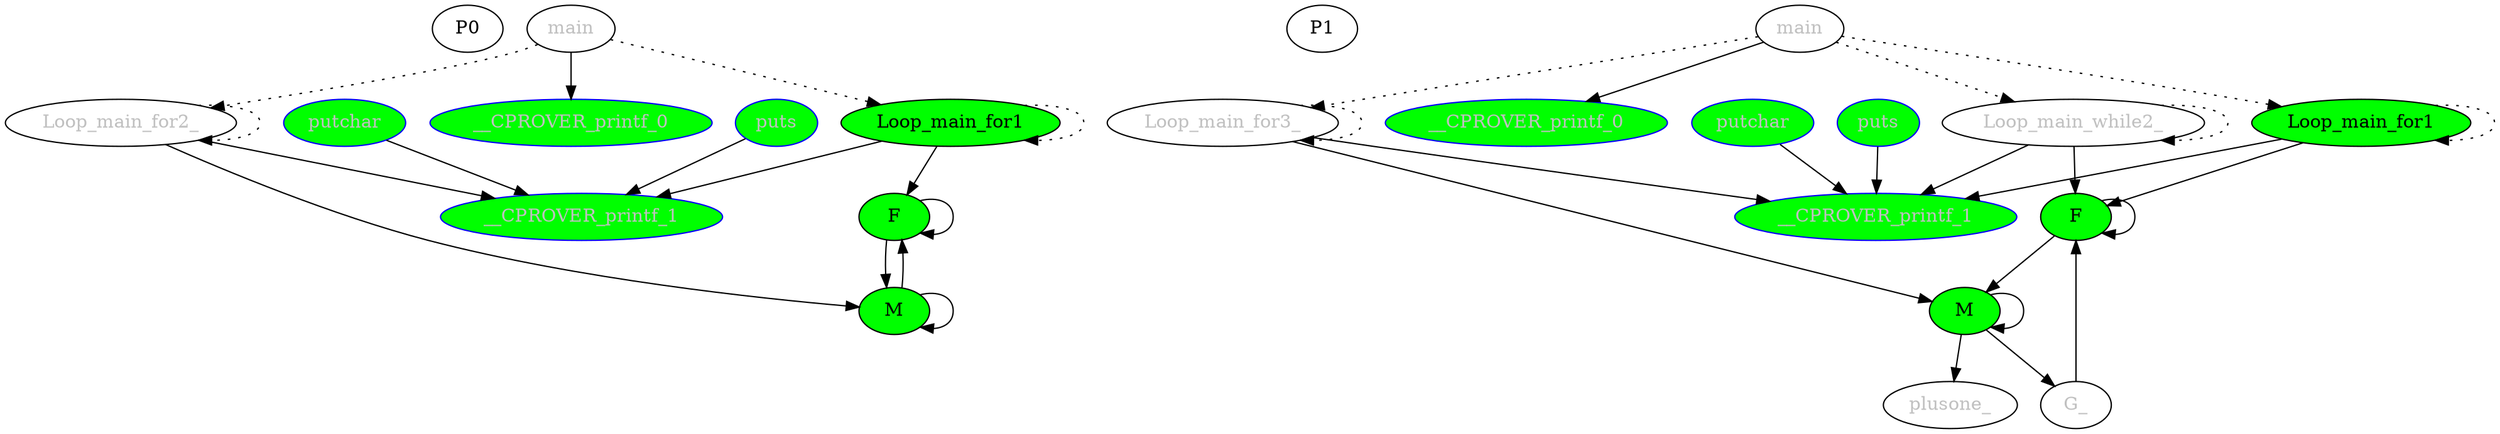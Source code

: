 digraph G{
subgraph G0{ 
side0[label = P0]
node[color = black];
F0[label = "F",fontcolor = "black"];
putchar0[label = "putchar",fontcolor = "grey"];
__CPROVER_printf_00[label = "__CPROVER_printf_0",fontcolor = "grey"];
Loop_main_for10[label = "Loop_main_for1",fontcolor = "black"];
__CPROVER_printf_10[label = "__CPROVER_printf_1",fontcolor = "grey"];
Loop_main_for2_0[label = "Loop_main_for2_",fontcolor = "grey"];
main0[label = "main",fontcolor = "grey"];
M0[label = "M",fontcolor = "black"];
puts0[label = "puts",fontcolor = "grey"];
F0[shape = "ellipse",  style = "filled", fillcolor = "green"]
putchar0[shape = "ellipse", color = "blue", style = "filled", fillcolor = "green"]
__CPROVER_printf_00[shape = "ellipse", color = "blue", style = "filled", fillcolor = "green"]
Loop_main_for10[shape = "ellipse",  style = "filled", fillcolor = "green"]
__CPROVER_printf_10[shape = "ellipse", color = "blue", style = "filled", fillcolor = "green"]
Loop_main_for2_0[shape = "ellipse",  style = "filled", fillcolor = "white"]
main0[shape = "ellipse",  style = "filled", fillcolor = "white"]
M0[shape = "ellipse",  style = "filled", fillcolor = "green"]
puts0[shape = "ellipse", color = "blue", style = "filled", fillcolor = "green"]
F0->F0
Loop_main_for10->F0
M0->F0
main0->__CPROVER_printf_00
main0->Loop_main_for10[style = dotted]
Loop_main_for10->Loop_main_for10[style = dotted]
putchar0->__CPROVER_printf_10
Loop_main_for10->__CPROVER_printf_10
Loop_main_for2_0->__CPROVER_printf_10
puts0->__CPROVER_printf_10
main0->Loop_main_for2_0[style = dotted]
Loop_main_for2_0->Loop_main_for2_0[style = dotted]
F0->M0
Loop_main_for2_0->M0
M0->M0
}
subgraph G1{ 
side1[label = P1]
node[color = black];
Loop_main_while2_1[label = "Loop_main_while2_",fontcolor = "grey"];
F1[label = "F",fontcolor = "black"];
putchar1[label = "putchar",fontcolor = "grey"];
__CPROVER_printf_01[label = "__CPROVER_printf_0",fontcolor = "grey"];
Loop_main_for11[label = "Loop_main_for1",fontcolor = "black"];
G_1[label = "G_",fontcolor = "grey"];
__CPROVER_printf_11[label = "__CPROVER_printf_1",fontcolor = "grey"];
main1[label = "main",fontcolor = "grey"];
plusone_1[label = "plusone_",fontcolor = "grey"];
M1[label = "M",fontcolor = "black"];
Loop_main_for3_1[label = "Loop_main_for3_",fontcolor = "grey"];
puts1[label = "puts",fontcolor = "grey"];
Loop_main_while2_1[shape = "ellipse",  style = "filled", fillcolor = "white"]
F1[shape = "ellipse",  style = "filled", fillcolor = "green"]
putchar1[shape = "ellipse", color = "blue", style = "filled", fillcolor = "green"]
__CPROVER_printf_01[shape = "ellipse", color = "blue", style = "filled", fillcolor = "green"]
Loop_main_for11[shape = "ellipse",  style = "filled", fillcolor = "green"]
G_1[shape = "ellipse",  style = "filled", fillcolor = "white"]
__CPROVER_printf_11[shape = "ellipse", color = "blue", style = "filled", fillcolor = "green"]
main1[shape = "ellipse",  style = "filled", fillcolor = "white"]
plusone_1[shape = "ellipse",  style = "filled", fillcolor = "white"]
M1[shape = "ellipse",  style = "filled", fillcolor = "green"]
Loop_main_for3_1[shape = "ellipse",  style = "filled", fillcolor = "white"]
puts1[shape = "ellipse", color = "blue", style = "filled", fillcolor = "green"]
main1->Loop_main_while2_1[style = dotted]
Loop_main_while2_1->Loop_main_while2_1[style = dotted]
Loop_main_while2_1->F1
F1->F1
Loop_main_for11->F1
G_1->F1
main1->__CPROVER_printf_01
main1->Loop_main_for11[style = dotted]
Loop_main_for11->Loop_main_for11[style = dotted]
M1->G_1
Loop_main_while2_1->__CPROVER_printf_11
putchar1->__CPROVER_printf_11
Loop_main_for11->__CPROVER_printf_11
Loop_main_for3_1->__CPROVER_printf_11
puts1->__CPROVER_printf_11
M1->plusone_1
F1->M1
M1->M1
Loop_main_for3_1->M1
main1->Loop_main_for3_1[style = dotted]
Loop_main_for3_1->Loop_main_for3_1[style = dotted]
}
}
